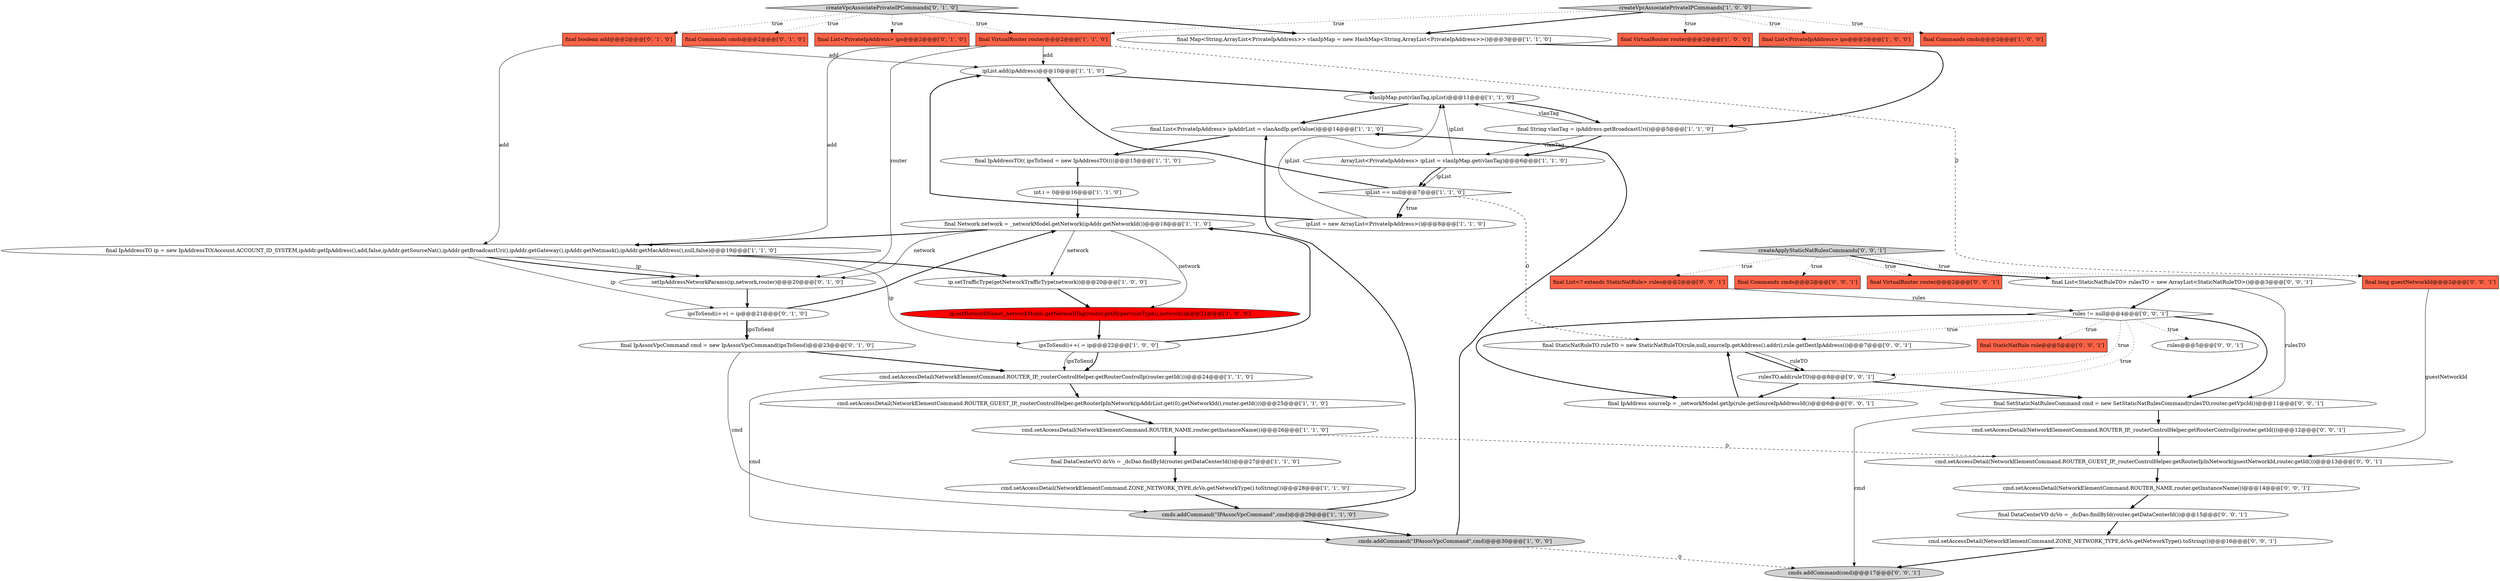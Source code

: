 digraph {
31 [style = filled, label = "final Commands cmds@@@2@@@['0', '1', '0']", fillcolor = tomato, shape = box image = "AAA0AAABBB2BBB"];
35 [style = filled, label = "final List<? extends StaticNatRule> rules@@@2@@@['0', '0', '1']", fillcolor = tomato, shape = box image = "AAA0AAABBB3BBB"];
40 [style = filled, label = "final List<StaticNatRuleTO> rulesTO = new ArrayList<StaticNatRuleTO>()@@@3@@@['0', '0', '1']", fillcolor = white, shape = ellipse image = "AAA0AAABBB3BBB"];
32 [style = filled, label = "ipsToSend(i++( = ip@@@21@@@['0', '1', '0']", fillcolor = white, shape = ellipse image = "AAA0AAABBB2BBB"];
13 [style = filled, label = "ip.setNetworkName(_networkModel.getNetworkTag(router.getHypervisorType(),network))@@@21@@@['1', '0', '0']", fillcolor = red, shape = ellipse image = "AAA1AAABBB1BBB"];
10 [style = filled, label = "ip.setTrafficType(getNetworkTrafficType(network))@@@20@@@['1', '0', '0']", fillcolor = white, shape = ellipse image = "AAA0AAABBB1BBB"];
15 [style = filled, label = "cmd.setAccessDetail(NetworkElementCommand.ZONE_NETWORK_TYPE,dcVo.getNetworkType().toString())@@@28@@@['1', '1', '0']", fillcolor = white, shape = ellipse image = "AAA0AAABBB1BBB"];
14 [style = filled, label = "cmd.setAccessDetail(NetworkElementCommand.ROUTER_GUEST_IP,_routerControlHelper.getRouterIpInNetwork(ipAddrList.get(0).getNetworkId(),router.getId()))@@@25@@@['1', '1', '0']", fillcolor = white, shape = ellipse image = "AAA0AAABBB1BBB"];
18 [style = filled, label = "cmd.setAccessDetail(NetworkElementCommand.ROUTER_NAME,router.getInstanceName())@@@26@@@['1', '1', '0']", fillcolor = white, shape = ellipse image = "AAA0AAABBB1BBB"];
33 [style = filled, label = "final boolean add@@@2@@@['0', '1', '0']", fillcolor = tomato, shape = box image = "AAA0AAABBB2BBB"];
12 [style = filled, label = "cmds.addCommand(\"IPAssocVpcCommand\",cmd)@@@29@@@['1', '1', '0']", fillcolor = lightgray, shape = ellipse image = "AAA0AAABBB1BBB"];
38 [style = filled, label = "rules != null@@@4@@@['0', '0', '1']", fillcolor = white, shape = diamond image = "AAA0AAABBB3BBB"];
51 [style = filled, label = "final StaticNatRuleTO ruleTO = new StaticNatRuleTO(rule,null,sourceIp.getAddress().addr(),rule.getDestIpAddress())@@@7@@@['0', '0', '1']", fillcolor = white, shape = ellipse image = "AAA0AAABBB3BBB"];
2 [style = filled, label = "final String vlanTag = ipAddress.getBroadcastUri()@@@5@@@['1', '1', '0']", fillcolor = white, shape = ellipse image = "AAA0AAABBB1BBB"];
21 [style = filled, label = "final VirtualRouter router@@@2@@@['1', '1', '0']", fillcolor = tomato, shape = box image = "AAA0AAABBB1BBB"];
47 [style = filled, label = "cmd.setAccessDetail(NetworkElementCommand.ROUTER_NAME,router.getInstanceName())@@@14@@@['0', '0', '1']", fillcolor = white, shape = ellipse image = "AAA0AAABBB3BBB"];
3 [style = filled, label = "final List<PrivateIpAddress> ipAddrList = vlanAndIp.getValue()@@@14@@@['1', '1', '0']", fillcolor = white, shape = ellipse image = "AAA0AAABBB1BBB"];
36 [style = filled, label = "final StaticNatRule rule@@@5@@@['0', '0', '1']", fillcolor = tomato, shape = box image = "AAA0AAABBB3BBB"];
20 [style = filled, label = "ipList.add(ipAddress)@@@10@@@['1', '1', '0']", fillcolor = white, shape = ellipse image = "AAA0AAABBB1BBB"];
28 [style = filled, label = "setIpAddressNetworkParams(ip,network,router)@@@20@@@['0', '1', '0']", fillcolor = white, shape = ellipse image = "AAA0AAABBB2BBB"];
39 [style = filled, label = "cmd.setAccessDetail(NetworkElementCommand.ROUTER_GUEST_IP,_routerControlHelper.getRouterIpInNetwork(guestNetworkId,router.getId()))@@@13@@@['0', '0', '1']", fillcolor = white, shape = ellipse image = "AAA0AAABBB3BBB"];
9 [style = filled, label = "final Map<String,ArrayList<PrivateIpAddress>> vlanIpMap = new HashMap<String,ArrayList<PrivateIpAddress>>()@@@3@@@['1', '1', '0']", fillcolor = white, shape = ellipse image = "AAA0AAABBB1BBB"];
16 [style = filled, label = "cmd.setAccessDetail(NetworkElementCommand.ROUTER_IP,_routerControlHelper.getRouterControlIp(router.getId()))@@@24@@@['1', '1', '0']", fillcolor = white, shape = ellipse image = "AAA0AAABBB1BBB"];
17 [style = filled, label = "ipList == null@@@7@@@['1', '1', '0']", fillcolor = white, shape = diamond image = "AAA0AAABBB1BBB"];
8 [style = filled, label = "vlanIpMap.put(vlanTag,ipList)@@@11@@@['1', '1', '0']", fillcolor = white, shape = ellipse image = "AAA0AAABBB1BBB"];
19 [style = filled, label = "final VirtualRouter router@@@2@@@['1', '0', '0']", fillcolor = tomato, shape = box image = "AAA0AAABBB1BBB"];
50 [style = filled, label = "cmds.addCommand(cmd)@@@17@@@['0', '0', '1']", fillcolor = lightgray, shape = ellipse image = "AAA0AAABBB3BBB"];
0 [style = filled, label = "final IpAddressTO ip = new IpAddressTO(Account.ACCOUNT_ID_SYSTEM,ipAddr.getIpAddress(),add,false,ipAddr.getSourceNat(),ipAddr.getBroadcastUri(),ipAddr.getGateway(),ipAddr.getNetmask(),ipAddr.getMacAddress(),null,false)@@@19@@@['1', '1', '0']", fillcolor = white, shape = ellipse image = "AAA0AAABBB1BBB"];
6 [style = filled, label = "final Network network = _networkModel.getNetwork(ipAddr.getNetworkId())@@@18@@@['1', '1', '0']", fillcolor = white, shape = ellipse image = "AAA0AAABBB1BBB"];
24 [style = filled, label = "final IpAddressTO(( ipsToSend = new IpAddressTO((((@@@15@@@['1', '1', '0']", fillcolor = white, shape = ellipse image = "AAA0AAABBB1BBB"];
27 [style = filled, label = "final IpAssocVpcCommand cmd = new IpAssocVpcCommand(ipsToSend)@@@23@@@['0', '1', '0']", fillcolor = white, shape = ellipse image = "AAA0AAABBB2BBB"];
30 [style = filled, label = "final List<PrivateIpAddress> ips@@@2@@@['0', '1', '0']", fillcolor = tomato, shape = box image = "AAA0AAABBB2BBB"];
34 [style = filled, label = "rulesTO.add(ruleTO)@@@8@@@['0', '0', '1']", fillcolor = white, shape = ellipse image = "AAA0AAABBB3BBB"];
46 [style = filled, label = "final DataCenterVO dcVo = _dcDao.findById(router.getDataCenterId())@@@15@@@['0', '0', '1']", fillcolor = white, shape = ellipse image = "AAA0AAABBB3BBB"];
42 [style = filled, label = "cmd.setAccessDetail(NetworkElementCommand.ROUTER_IP,_routerControlHelper.getRouterControlIp(router.getId()))@@@12@@@['0', '0', '1']", fillcolor = white, shape = ellipse image = "AAA0AAABBB3BBB"];
48 [style = filled, label = "final IpAddress sourceIp = _networkModel.getIp(rule.getSourceIpAddressId())@@@6@@@['0', '0', '1']", fillcolor = white, shape = ellipse image = "AAA0AAABBB3BBB"];
44 [style = filled, label = "final Commands cmds@@@2@@@['0', '0', '1']", fillcolor = tomato, shape = box image = "AAA0AAABBB3BBB"];
22 [style = filled, label = "ArrayList<PrivateIpAddress> ipList = vlanIpMap.get(vlanTag)@@@6@@@['1', '1', '0']", fillcolor = white, shape = ellipse image = "AAA0AAABBB1BBB"];
26 [style = filled, label = "ipsToSend(i++( = ip@@@22@@@['1', '0', '0']", fillcolor = white, shape = ellipse image = "AAA0AAABBB1BBB"];
25 [style = filled, label = "int i = 0@@@16@@@['1', '1', '0']", fillcolor = white, shape = ellipse image = "AAA0AAABBB1BBB"];
37 [style = filled, label = "final VirtualRouter router@@@2@@@['0', '0', '1']", fillcolor = tomato, shape = box image = "AAA0AAABBB3BBB"];
5 [style = filled, label = "final List<PrivateIpAddress> ips@@@2@@@['1', '0', '0']", fillcolor = tomato, shape = box image = "AAA0AAABBB1BBB"];
41 [style = filled, label = "cmd.setAccessDetail(NetworkElementCommand.ZONE_NETWORK_TYPE,dcVo.getNetworkType().toString())@@@16@@@['0', '0', '1']", fillcolor = white, shape = ellipse image = "AAA0AAABBB3BBB"];
45 [style = filled, label = "final long guestNetworkId@@@2@@@['0', '0', '1']", fillcolor = tomato, shape = box image = "AAA0AAABBB3BBB"];
23 [style = filled, label = "ipList = new ArrayList<PrivateIpAddress>()@@@8@@@['1', '1', '0']", fillcolor = white, shape = ellipse image = "AAA0AAABBB1BBB"];
1 [style = filled, label = "final Commands cmds@@@2@@@['1', '0', '0']", fillcolor = tomato, shape = box image = "AAA0AAABBB1BBB"];
52 [style = filled, label = "createApplyStaticNatRulesCommands['0', '0', '1']", fillcolor = lightgray, shape = diamond image = "AAA0AAABBB3BBB"];
4 [style = filled, label = "createVpcAssociatePrivateIPCommands['1', '0', '0']", fillcolor = lightgray, shape = diamond image = "AAA0AAABBB1BBB"];
43 [style = filled, label = "final SetStaticNatRulesCommand cmd = new SetStaticNatRulesCommand(rulesTO,router.getVpcId())@@@11@@@['0', '0', '1']", fillcolor = white, shape = ellipse image = "AAA0AAABBB3BBB"];
7 [style = filled, label = "cmds.addCommand(\"IPAssocVpcCommand\",cmd)@@@30@@@['1', '0', '0']", fillcolor = lightgray, shape = ellipse image = "AAA0AAABBB1BBB"];
29 [style = filled, label = "createVpcAssociatePrivateIPCommands['0', '1', '0']", fillcolor = lightgray, shape = diamond image = "AAA0AAABBB2BBB"];
49 [style = filled, label = "rules@@@5@@@['0', '0', '1']", fillcolor = white, shape = ellipse image = "AAA0AAABBB3BBB"];
11 [style = filled, label = "final DataCenterVO dcVo = _dcDao.findById(router.getDataCenterId())@@@27@@@['1', '1', '0']", fillcolor = white, shape = ellipse image = "AAA0AAABBB1BBB"];
3->24 [style = bold, label=""];
4->1 [style = dotted, label="true"];
38->34 [style = dotted, label="true"];
43->42 [style = bold, label=""];
52->37 [style = dotted, label="true"];
27->12 [style = solid, label="cmd"];
25->6 [style = bold, label=""];
40->38 [style = bold, label=""];
52->44 [style = dotted, label="true"];
32->6 [style = bold, label=""];
12->7 [style = bold, label=""];
18->39 [style = dashed, label="0"];
48->51 [style = bold, label=""];
38->48 [style = dotted, label="true"];
43->50 [style = solid, label="cmd"];
16->14 [style = bold, label=""];
39->47 [style = bold, label=""];
2->8 [style = solid, label="vlanTag"];
17->20 [style = bold, label=""];
32->27 [style = solid, label="ipsToSend"];
26->16 [style = solid, label="ipsToSend"];
34->48 [style = bold, label=""];
21->20 [style = solid, label="add"];
9->2 [style = bold, label=""];
22->17 [style = solid, label="ipList"];
18->11 [style = bold, label=""];
27->16 [style = bold, label=""];
26->6 [style = bold, label=""];
16->7 [style = solid, label="cmd"];
46->41 [style = bold, label=""];
17->23 [style = dotted, label="true"];
21->45 [style = dashed, label="0"];
26->16 [style = bold, label=""];
20->8 [style = bold, label=""];
0->32 [style = solid, label="ip"];
52->45 [style = dotted, label="true"];
22->17 [style = bold, label=""];
14->18 [style = bold, label=""];
29->21 [style = dotted, label="true"];
15->12 [style = bold, label=""];
41->50 [style = bold, label=""];
4->9 [style = bold, label=""];
4->5 [style = dotted, label="true"];
23->20 [style = bold, label=""];
2->22 [style = solid, label="vlanTag"];
8->3 [style = bold, label=""];
42->39 [style = bold, label=""];
32->27 [style = bold, label=""];
38->49 [style = dotted, label="true"];
38->48 [style = bold, label=""];
17->23 [style = bold, label=""];
0->26 [style = solid, label="ip"];
28->32 [style = bold, label=""];
45->39 [style = solid, label="guestNetworkId"];
4->21 [style = dotted, label="true"];
17->51 [style = dashed, label="0"];
6->28 [style = solid, label="network"];
8->2 [style = bold, label=""];
10->13 [style = bold, label=""];
13->26 [style = bold, label=""];
52->40 [style = bold, label=""];
24->25 [style = bold, label=""];
23->8 [style = solid, label="ipList"];
40->43 [style = solid, label="rulesTO"];
21->28 [style = solid, label="router"];
12->3 [style = bold, label=""];
34->43 [style = bold, label=""];
21->0 [style = solid, label="add"];
38->36 [style = dotted, label="true"];
38->43 [style = bold, label=""];
4->19 [style = dotted, label="true"];
29->9 [style = bold, label=""];
47->46 [style = bold, label=""];
6->0 [style = bold, label=""];
7->3 [style = bold, label=""];
11->15 [style = bold, label=""];
35->38 [style = solid, label="rules"];
22->8 [style = solid, label="ipList"];
0->28 [style = solid, label="ip"];
6->13 [style = solid, label="network"];
0->10 [style = bold, label=""];
52->35 [style = dotted, label="true"];
29->30 [style = dotted, label="true"];
33->20 [style = solid, label="add"];
29->33 [style = dotted, label="true"];
51->34 [style = bold, label=""];
7->50 [style = dashed, label="0"];
2->22 [style = bold, label=""];
6->10 [style = solid, label="network"];
38->51 [style = dotted, label="true"];
51->34 [style = solid, label="ruleTO"];
33->0 [style = solid, label="add"];
0->28 [style = bold, label=""];
29->31 [style = dotted, label="true"];
}
